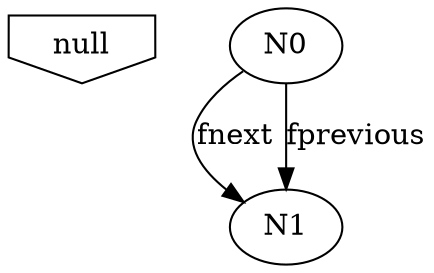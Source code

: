 digraph s3 {
	nodesep=.5; ordering=out;
	null [ shape = invhouse ];
	N0->N1 	[ label = fnext ];
	N0->N1 	[ label = fprevious ];
}
